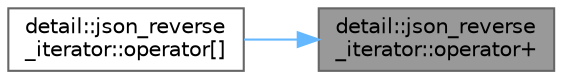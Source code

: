 digraph "detail::json_reverse_iterator::operator+"
{
 // LATEX_PDF_SIZE
  bgcolor="transparent";
  edge [fontname=Helvetica,fontsize=10,labelfontname=Helvetica,labelfontsize=10];
  node [fontname=Helvetica,fontsize=10,shape=box,height=0.2,width=0.4];
  rankdir="RL";
  Node1 [id="Node000001",label="detail::json_reverse\l_iterator::operator+",height=0.2,width=0.4,color="gray40", fillcolor="grey60", style="filled", fontcolor="black",tooltip="add to iterator"];
  Node1 -> Node2 [id="edge2_Node000001_Node000002",dir="back",color="steelblue1",style="solid",tooltip=" "];
  Node2 [id="Node000002",label="detail::json_reverse\l_iterator::operator[]",height=0.2,width=0.4,color="grey40", fillcolor="white", style="filled",URL="$classdetail_1_1json__reverse__iterator.html#a50a57718a9d49039b7592bf34f5819a2",tooltip="access to successor"];
}
